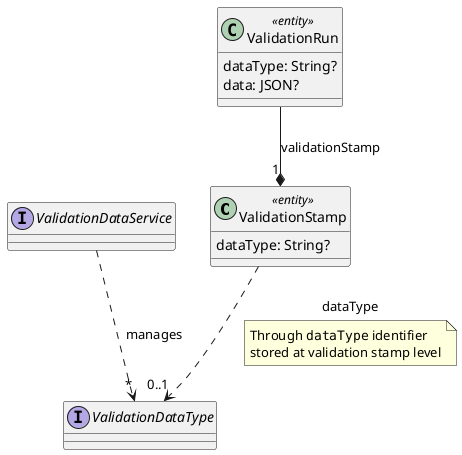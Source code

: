 @startuml

class ValidationStamp <<entity>> {
    dataType: String?
}
class ValidationRun <<entity>> {
    dataType: String?
    data: JSON?
}

interface ValidationDataType
interface ValidationDataService

ValidationRun --* ValidationStamp: validationStamp "1"

ValidationDataService ..> ValidationDataType: manages "*"

ValidationStamp ..> ValidationDataType: dataType "0..1"
note on link
    Through ""dataType"" identifier
    stored at validation stamp level
end note

@enduml
